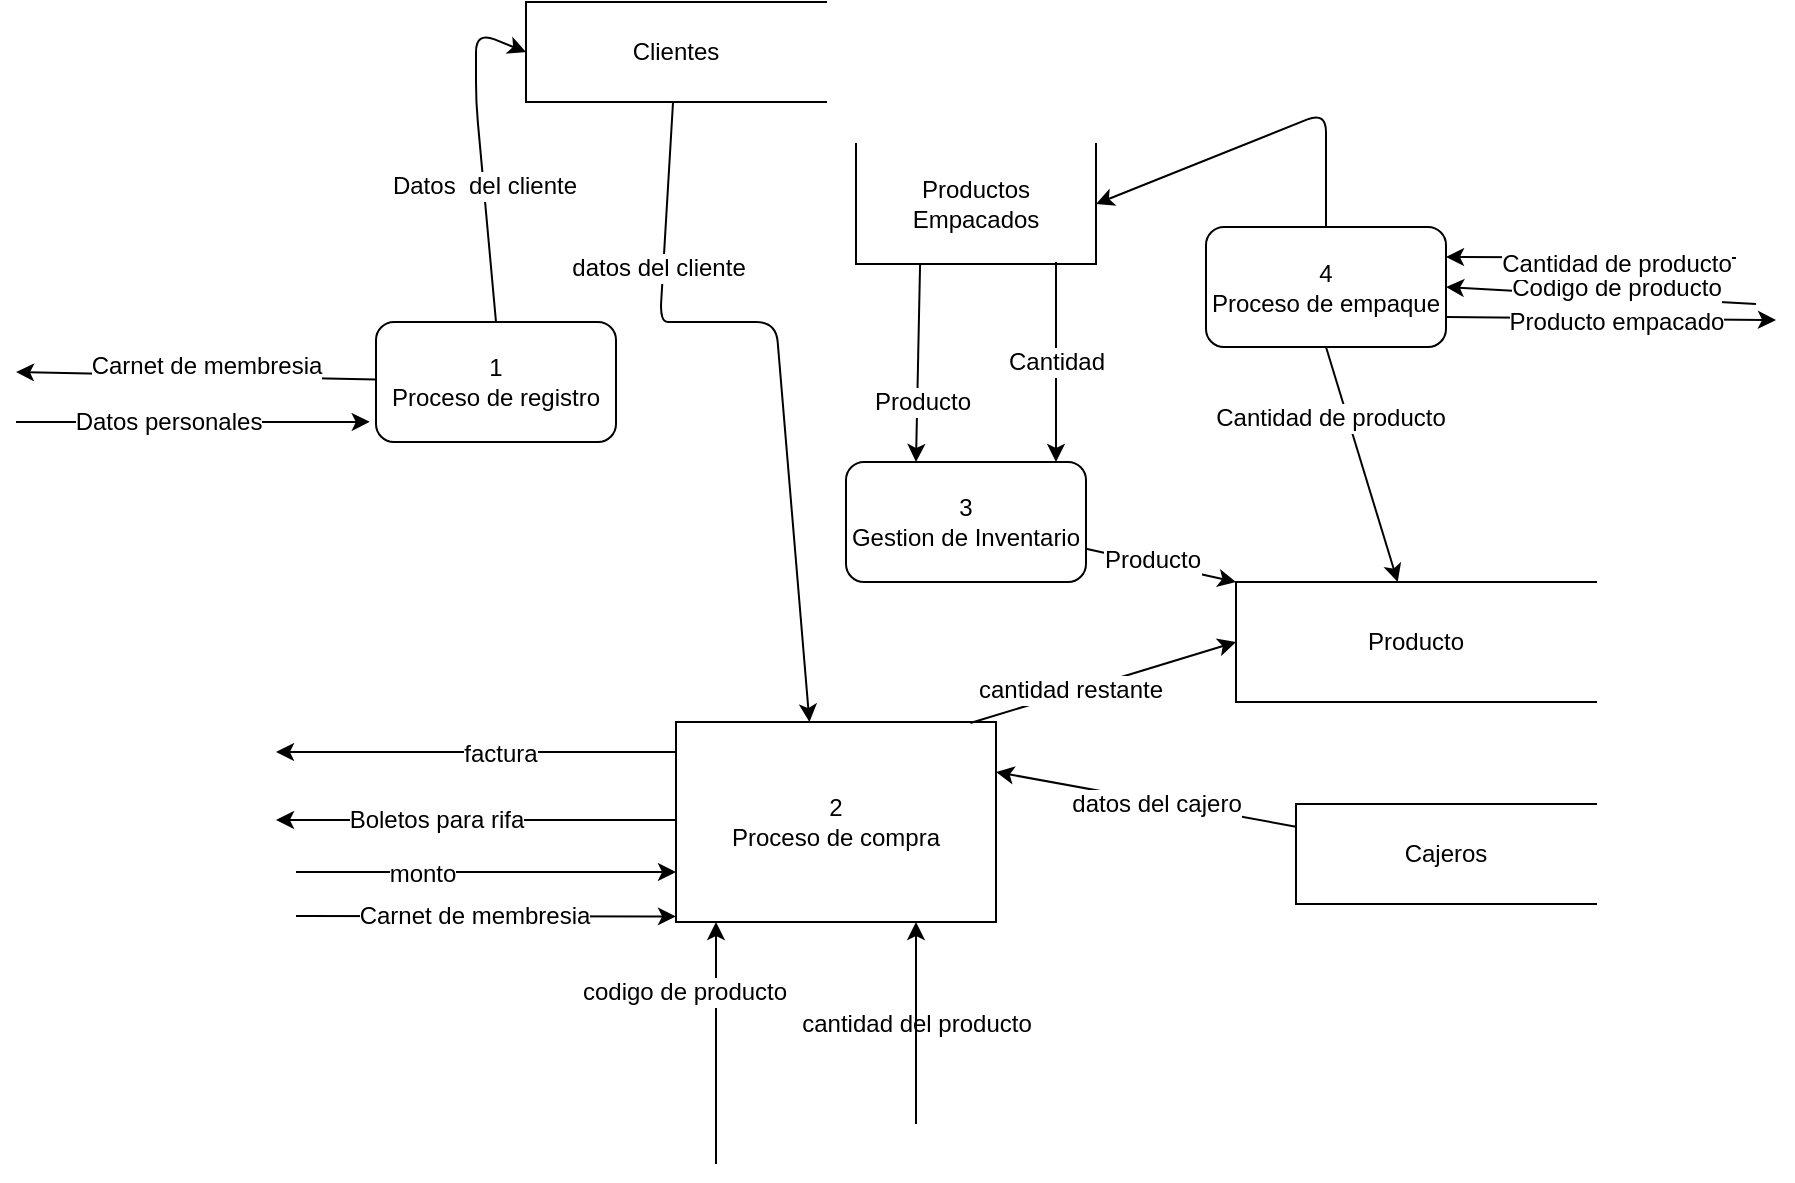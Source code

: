 <mxfile version="12.1.0" type="device" pages="1"><diagram id="0b79uXNpbgzj040_deSC" name="Page-1"><mxGraphModel dx="1091" dy="599" grid="1" gridSize="10" guides="1" tooltips="1" connect="1" arrows="1" fold="1" page="1" pageScale="1" pageWidth="850" pageHeight="1100" math="0" shadow="0"><root><mxCell id="0"/><mxCell id="1" parent="0"/><mxCell id="vseziWnT8QvuOeoCM796-1" value="" style="endArrow=classic;html=1;entryX=-0.026;entryY=0.832;entryDx=0;entryDy=0;entryPerimeter=0;" parent="1" target="vseziWnT8QvuOeoCM796-4" edge="1"><mxGeometry width="50" height="50" relative="1" as="geometry"><mxPoint x="10" y="279" as="sourcePoint"/><mxPoint x="180" y="279" as="targetPoint"/><Array as="points"><mxPoint x="160" y="279"/><mxPoint x="177" y="279"/></Array></mxGeometry></mxCell><mxCell id="vseziWnT8QvuOeoCM796-2" value="Datos personales" style="text;html=1;resizable=0;points=[];align=center;verticalAlign=middle;labelBackgroundColor=#ffffff;" parent="vseziWnT8QvuOeoCM796-1" vertex="1" connectable="0"><mxGeometry x="-0.214" y="-1" relative="1" as="geometry"><mxPoint x="6.5" y="-1" as="offset"/></mxGeometry></mxCell><mxCell id="vseziWnT8QvuOeoCM796-4" value="1&lt;br&gt;Proceso de registro" style="rounded=1;whiteSpace=wrap;html=1;" parent="1" vertex="1"><mxGeometry x="190" y="229" width="120" height="60" as="geometry"/></mxCell><mxCell id="vseziWnT8QvuOeoCM796-6" value="" style="endArrow=classic;html=1;exitX=0.5;exitY=0;exitDx=0;exitDy=0;entryX=0.5;entryY=1;entryDx=0;entryDy=0;" parent="1" source="vseziWnT8QvuOeoCM796-4" target="vseziWnT8QvuOeoCM796-10" edge="1"><mxGeometry width="50" height="50" relative="1" as="geometry"><mxPoint x="174" y="209" as="sourcePoint"/><mxPoint x="310" y="139" as="targetPoint"/><Array as="points"><mxPoint x="240" y="119"/><mxPoint x="240" y="84"/></Array></mxGeometry></mxCell><mxCell id="vseziWnT8QvuOeoCM796-11" value="Datos&amp;nbsp; del cliente" style="text;html=1;resizable=0;points=[];align=center;verticalAlign=middle;labelBackgroundColor=#ffffff;" parent="vseziWnT8QvuOeoCM796-6" vertex="1" connectable="0"><mxGeometry x="-0.204" relative="1" as="geometry"><mxPoint as="offset"/></mxGeometry></mxCell><mxCell id="vseziWnT8QvuOeoCM796-10" value="Clientes" style="shape=partialRectangle;whiteSpace=wrap;html=1;bottom=1;right=1;left=1;top=0;fillColor=none;routingCenterX=-0.5;direction=south;" parent="1" vertex="1"><mxGeometry x="265" y="69" width="150" height="50" as="geometry"/></mxCell><mxCell id="vseziWnT8QvuOeoCM796-13" value="" style="endArrow=classic;html=1;" parent="1" source="vseziWnT8QvuOeoCM796-4" edge="1"><mxGeometry width="50" height="50" relative="1" as="geometry"><mxPoint x="190" y="259" as="sourcePoint"/><mxPoint x="10" y="254" as="targetPoint"/></mxGeometry></mxCell><mxCell id="vseziWnT8QvuOeoCM796-14" value="Carnet de membresia" style="text;html=1;resizable=0;points=[];align=center;verticalAlign=middle;labelBackgroundColor=#ffffff;" parent="vseziWnT8QvuOeoCM796-13" vertex="1" connectable="0"><mxGeometry x="-0.14" y="1" relative="1" as="geometry"><mxPoint x="-7.5" y="-6" as="offset"/></mxGeometry></mxCell><mxCell id="vseziWnT8QvuOeoCM796-15" value="" style="endArrow=classic;html=1;entryX=0;entryY=0.75;entryDx=0;entryDy=0;" parent="1" target="vseziWnT8QvuOeoCM796-17" edge="1"><mxGeometry width="50" height="50" relative="1" as="geometry"><mxPoint x="150" y="504" as="sourcePoint"/><mxPoint x="330" y="449" as="targetPoint"/></mxGeometry></mxCell><mxCell id="vseziWnT8QvuOeoCM796-16" value="monto" style="text;html=1;resizable=0;points=[];align=center;verticalAlign=middle;labelBackgroundColor=#ffffff;" parent="vseziWnT8QvuOeoCM796-15" vertex="1" connectable="0"><mxGeometry x="-0.34" y="-1" relative="1" as="geometry"><mxPoint as="offset"/></mxGeometry></mxCell><mxCell id="vseziWnT8QvuOeoCM796-17" value="2&lt;br&gt;Proceso de compra" style="rounded=0;whiteSpace=wrap;html=1;" parent="1" vertex="1"><mxGeometry x="340" y="429" width="160" height="100" as="geometry"/></mxCell><mxCell id="vseziWnT8QvuOeoCM796-18" value="" style="endArrow=classic;html=1;entryX=0;entryY=0.972;entryDx=0;entryDy=0;entryPerimeter=0;" parent="1" target="vseziWnT8QvuOeoCM796-17" edge="1"><mxGeometry width="50" height="50" relative="1" as="geometry"><mxPoint x="150" y="526" as="sourcePoint"/><mxPoint x="240" y="499" as="targetPoint"/></mxGeometry></mxCell><mxCell id="vseziWnT8QvuOeoCM796-19" value="Carnet de membresia" style="text;html=1;resizable=0;points=[];align=center;verticalAlign=middle;labelBackgroundColor=#ffffff;" parent="vseziWnT8QvuOeoCM796-18" vertex="1" connectable="0"><mxGeometry x="0.215" y="-3" relative="1" as="geometry"><mxPoint x="-27" y="-3" as="offset"/></mxGeometry></mxCell><mxCell id="vseziWnT8QvuOeoCM796-21" value="" style="endArrow=classic;html=1;" parent="1" edge="1"><mxGeometry width="50" height="50" relative="1" as="geometry"><mxPoint x="340" y="444" as="sourcePoint"/><mxPoint x="140" y="444" as="targetPoint"/><Array as="points"><mxPoint x="240" y="444"/><mxPoint x="170" y="444"/></Array></mxGeometry></mxCell><mxCell id="vseziWnT8QvuOeoCM796-23" value="factura" style="text;html=1;resizable=0;points=[];align=center;verticalAlign=middle;labelBackgroundColor=#ffffff;" parent="vseziWnT8QvuOeoCM796-21" vertex="1" connectable="0"><mxGeometry x="-0.116" y="1" relative="1" as="geometry"><mxPoint as="offset"/></mxGeometry></mxCell><mxCell id="vseziWnT8QvuOeoCM796-25" value="" style="endArrow=classic;html=1;" parent="1" edge="1"><mxGeometry width="50" height="50" relative="1" as="geometry"><mxPoint x="340" y="478" as="sourcePoint"/><mxPoint x="140" y="478" as="targetPoint"/></mxGeometry></mxCell><mxCell id="vseziWnT8QvuOeoCM796-29" value="Boletos para rifa" style="text;html=1;resizable=0;points=[];align=center;verticalAlign=middle;labelBackgroundColor=#ffffff;" parent="vseziWnT8QvuOeoCM796-25" vertex="1" connectable="0"><mxGeometry x="0.186" y="-1" relative="1" as="geometry"><mxPoint x="-1.5" y="1" as="offset"/></mxGeometry></mxCell><mxCell id="vseziWnT8QvuOeoCM796-26" value="" style="endArrow=classic;html=1;entryX=0.417;entryY=0;entryDx=0;entryDy=0;entryPerimeter=0;" parent="1" source="vseziWnT8QvuOeoCM796-10" target="vseziWnT8QvuOeoCM796-17" edge="1"><mxGeometry width="50" height="50" relative="1" as="geometry"><mxPoint x="540" y="389" as="sourcePoint"/><mxPoint x="420" y="229" as="targetPoint"/><Array as="points"><mxPoint x="332" y="229"/><mxPoint x="340" y="229"/><mxPoint x="360" y="229"/><mxPoint x="390" y="229"/></Array></mxGeometry></mxCell><mxCell id="vseziWnT8QvuOeoCM796-27" value="datos del cliente" style="text;html=1;resizable=0;points=[];align=center;verticalAlign=middle;labelBackgroundColor=#ffffff;" parent="vseziWnT8QvuOeoCM796-26" vertex="1" connectable="0"><mxGeometry x="0.327" y="2" relative="1" as="geometry"><mxPoint x="-68" y="-103.5" as="offset"/></mxGeometry></mxCell><mxCell id="vseziWnT8QvuOeoCM796-36" value="Cajeros" style="shape=partialRectangle;whiteSpace=wrap;html=1;bottom=1;right=1;left=1;top=0;fillColor=none;routingCenterX=-0.5;direction=south;" parent="1" vertex="1"><mxGeometry x="650" y="470" width="150" height="50" as="geometry"/></mxCell><mxCell id="vseziWnT8QvuOeoCM796-49" value="" style="endArrow=classic;html=1;" parent="1" edge="1"><mxGeometry width="50" height="50" relative="1" as="geometry"><mxPoint x="360" y="650" as="sourcePoint"/><mxPoint x="360" y="529" as="targetPoint"/></mxGeometry></mxCell><mxCell id="vseziWnT8QvuOeoCM796-50" value="cantidad del producto" style="text;html=1;resizable=0;points=[];align=center;verticalAlign=middle;labelBackgroundColor=#ffffff;" parent="vseziWnT8QvuOeoCM796-49" vertex="1" connectable="0"><mxGeometry x="-0.26" y="1" relative="1" as="geometry"><mxPoint x="101" y="-25.5" as="offset"/></mxGeometry></mxCell><mxCell id="vseziWnT8QvuOeoCM796-53" value="" style="endArrow=classic;html=1;entryX=0.75;entryY=1;entryDx=0;entryDy=0;" parent="1" target="vseziWnT8QvuOeoCM796-17" edge="1"><mxGeometry width="50" height="50" relative="1" as="geometry"><mxPoint x="460" y="630" as="sourcePoint"/><mxPoint x="380" y="530" as="targetPoint"/></mxGeometry></mxCell><mxCell id="vseziWnT8QvuOeoCM796-54" value="codigo de producto" style="text;html=1;resizable=0;points=[];align=center;verticalAlign=middle;labelBackgroundColor=#ffffff;" parent="vseziWnT8QvuOeoCM796-53" vertex="1" connectable="0"><mxGeometry x="-0.174" y="3" relative="1" as="geometry"><mxPoint x="-113" y="-24.5" as="offset"/></mxGeometry></mxCell><mxCell id="vseziWnT8QvuOeoCM796-55" value="" style="endArrow=classic;html=1;entryX=1;entryY=0.25;entryDx=0;entryDy=0;" parent="1" source="vseziWnT8QvuOeoCM796-36" target="vseziWnT8QvuOeoCM796-17" edge="1"><mxGeometry width="50" height="50" relative="1" as="geometry"><mxPoint x="640" y="454" as="sourcePoint"/><mxPoint x="740" y="349" as="targetPoint"/></mxGeometry></mxCell><mxCell id="vseziWnT8QvuOeoCM796-56" value="datos del cajero" style="text;html=1;resizable=0;points=[];align=center;verticalAlign=middle;labelBackgroundColor=#ffffff;" parent="vseziWnT8QvuOeoCM796-55" vertex="1" connectable="0"><mxGeometry x="0.087" relative="1" as="geometry"><mxPoint x="11.5" y="3.5" as="offset"/></mxGeometry></mxCell><mxCell id="vseziWnT8QvuOeoCM796-59" value="Producto" style="shape=partialRectangle;whiteSpace=wrap;html=1;bottom=1;right=1;left=1;top=0;fillColor=none;routingCenterX=-0.5;direction=south;" parent="1" vertex="1"><mxGeometry x="620" y="359" width="180" height="60" as="geometry"/></mxCell><mxCell id="vseziWnT8QvuOeoCM796-60" value="" style="endArrow=classic;html=1;exitX=0.92;exitY=0.005;exitDx=0;exitDy=0;exitPerimeter=0;" parent="1" source="vseziWnT8QvuOeoCM796-17" edge="1"><mxGeometry width="50" height="50" relative="1" as="geometry"><mxPoint x="490" y="419" as="sourcePoint"/><mxPoint x="620" y="389" as="targetPoint"/></mxGeometry></mxCell><mxCell id="vseziWnT8QvuOeoCM796-62" value="cantidad restante" style="text;html=1;resizable=0;points=[];align=center;verticalAlign=middle;labelBackgroundColor=#ffffff;" parent="vseziWnT8QvuOeoCM796-60" vertex="1" connectable="0"><mxGeometry x="-0.246" y="1" relative="1" as="geometry"><mxPoint as="offset"/></mxGeometry></mxCell><mxCell id="vseziWnT8QvuOeoCM796-64" value="" style="endArrow=classic;html=1;entryX=1;entryY=0.5;entryDx=0;entryDy=0;" parent="1" target="vseziWnT8QvuOeoCM796-73" edge="1"><mxGeometry width="50" height="50" relative="1" as="geometry"><mxPoint x="880" y="220" as="sourcePoint"/><mxPoint x="700" y="202.5" as="targetPoint"/></mxGeometry></mxCell><mxCell id="vseziWnT8QvuOeoCM796-67" value="Codigo de producto" style="text;html=1;resizable=0;points=[];align=center;verticalAlign=middle;labelBackgroundColor=#ffffff;" parent="vseziWnT8QvuOeoCM796-64" vertex="1" connectable="0"><mxGeometry x="-0.248" y="3" relative="1" as="geometry"><mxPoint x="-12" y="-8.5" as="offset"/></mxGeometry></mxCell><mxCell id="vseziWnT8QvuOeoCM796-65" value="" style="endArrow=classic;html=1;entryX=1;entryY=0.25;entryDx=0;entryDy=0;" parent="1" target="vseziWnT8QvuOeoCM796-73" edge="1"><mxGeometry width="50" height="50" relative="1" as="geometry"><mxPoint x="870" y="197" as="sourcePoint"/><mxPoint x="620" y="193" as="targetPoint"/></mxGeometry></mxCell><mxCell id="vseziWnT8QvuOeoCM796-66" value="Cantidad de producto" style="text;html=1;resizable=0;points=[];align=center;verticalAlign=middle;labelBackgroundColor=#ffffff;" parent="vseziWnT8QvuOeoCM796-65" vertex="1" connectable="0"><mxGeometry x="-0.32" y="-3" relative="1" as="geometry"><mxPoint x="-11" y="6" as="offset"/></mxGeometry></mxCell><mxCell id="vseziWnT8QvuOeoCM796-70" value="" style="endArrow=classic;html=1;exitX=1;exitY=0.75;exitDx=0;exitDy=0;" parent="1" source="vseziWnT8QvuOeoCM796-73" edge="1"><mxGeometry width="50" height="50" relative="1" as="geometry"><mxPoint x="830" y="220" as="sourcePoint"/><mxPoint x="890" y="228" as="targetPoint"/></mxGeometry></mxCell><mxCell id="vseziWnT8QvuOeoCM796-71" value="Producto empacado" style="text;html=1;resizable=0;points=[];align=center;verticalAlign=middle;labelBackgroundColor=#ffffff;" parent="vseziWnT8QvuOeoCM796-70" vertex="1" connectable="0"><mxGeometry x="-0.287" y="-1" relative="1" as="geometry"><mxPoint x="26" y="1" as="offset"/></mxGeometry></mxCell><mxCell id="vseziWnT8QvuOeoCM796-73" value="4&lt;br&gt;Proceso de empaque" style="rounded=1;whiteSpace=wrap;html=1;" parent="1" vertex="1"><mxGeometry x="605" y="181.5" width="120" height="60" as="geometry"/></mxCell><mxCell id="vseziWnT8QvuOeoCM796-74" value="" style="endArrow=classic;html=1;exitX=0.5;exitY=1;exitDx=0;exitDy=0;" parent="1" source="vseziWnT8QvuOeoCM796-73" target="vseziWnT8QvuOeoCM796-59" edge="1"><mxGeometry width="50" height="50" relative="1" as="geometry"><mxPoint x="660" y="229" as="sourcePoint"/><mxPoint x="664.28" y="329.72" as="targetPoint"/></mxGeometry></mxCell><mxCell id="vseziWnT8QvuOeoCM796-75" value="Cantidad de producto" style="text;html=1;resizable=0;points=[];align=center;verticalAlign=middle;labelBackgroundColor=#ffffff;" parent="vseziWnT8QvuOeoCM796-74" vertex="1" connectable="0"><mxGeometry x="-0.534" y="2" relative="1" as="geometry"><mxPoint x="-8.5" y="8.5" as="offset"/></mxGeometry></mxCell><mxCell id="vseziWnT8QvuOeoCM796-78" value="Productos Empacados" style="shape=partialRectangle;whiteSpace=wrap;html=1;bottom=1;right=1;left=1;top=0;fillColor=none;routingCenterX=-0.5;" parent="1" vertex="1"><mxGeometry x="430" y="140" width="120" height="60" as="geometry"/></mxCell><mxCell id="vseziWnT8QvuOeoCM796-79" value="" style="endArrow=classic;html=1;exitX=0.5;exitY=0;exitDx=0;exitDy=0;entryX=1;entryY=0.5;entryDx=0;entryDy=0;" parent="1" source="vseziWnT8QvuOeoCM796-73" target="vseziWnT8QvuOeoCM796-78" edge="1"><mxGeometry width="50" height="50" relative="1" as="geometry"><mxPoint x="630" y="201.5" as="sourcePoint"/><mxPoint x="665" y="109" as="targetPoint"/><Array as="points"><mxPoint x="665" y="124"/></Array></mxGeometry></mxCell><mxCell id="vseziWnT8QvuOeoCM796-84" value="" style="endArrow=classic;html=1;exitX=0.267;exitY=1;exitDx=0;exitDy=0;exitPerimeter=0;" parent="1" edge="1" source="vseziWnT8QvuOeoCM796-78"><mxGeometry width="50" height="50" relative="1" as="geometry"><mxPoint x="460" y="189" as="sourcePoint"/><mxPoint x="460" y="299" as="targetPoint"/></mxGeometry></mxCell><mxCell id="UfuXRwjrBvl-DsqsECCT-9" value="Producto" style="text;html=1;resizable=0;points=[];align=center;verticalAlign=middle;labelBackgroundColor=#ffffff;" parent="vseziWnT8QvuOeoCM796-84" vertex="1" connectable="0"><mxGeometry x="0.382" y="2" relative="1" as="geometry"><mxPoint as="offset"/></mxGeometry></mxCell><mxCell id="vseziWnT8QvuOeoCM796-85" value="" style="endArrow=classic;html=1;" parent="1" edge="1"><mxGeometry width="50" height="50" relative="1" as="geometry"><mxPoint x="530" y="199" as="sourcePoint"/><mxPoint x="530" y="299" as="targetPoint"/></mxGeometry></mxCell><mxCell id="vseziWnT8QvuOeoCM796-89" value="Cantidad" style="text;html=1;resizable=0;points=[];align=center;verticalAlign=middle;labelBackgroundColor=#ffffff;" parent="vseziWnT8QvuOeoCM796-85" vertex="1" connectable="0"><mxGeometry x="0.405" y="6" relative="1" as="geometry"><mxPoint x="-6" y="-20.5" as="offset"/></mxGeometry></mxCell><mxCell id="vseziWnT8QvuOeoCM796-93" value="3&lt;br&gt;Gestion de Inventario" style="rounded=1;whiteSpace=wrap;html=1;" parent="1" vertex="1"><mxGeometry x="425" y="299" width="120" height="60" as="geometry"/></mxCell><mxCell id="vseziWnT8QvuOeoCM796-94" value="" style="endArrow=classic;html=1;entryX=0;entryY=1;entryDx=0;entryDy=0;" parent="1" source="vseziWnT8QvuOeoCM796-93" edge="1" target="vseziWnT8QvuOeoCM796-59"><mxGeometry width="50" height="50" relative="1" as="geometry"><mxPoint x="550" y="249" as="sourcePoint"/><mxPoint x="620" y="329" as="targetPoint"/></mxGeometry></mxCell><mxCell id="vseziWnT8QvuOeoCM796-97" value="Producto" style="text;html=1;resizable=0;points=[];align=center;verticalAlign=middle;labelBackgroundColor=#ffffff;" parent="vseziWnT8QvuOeoCM796-94" vertex="1" connectable="0"><mxGeometry x="-0.139" y="2" relative="1" as="geometry"><mxPoint as="offset"/></mxGeometry></mxCell></root></mxGraphModel></diagram></mxfile>